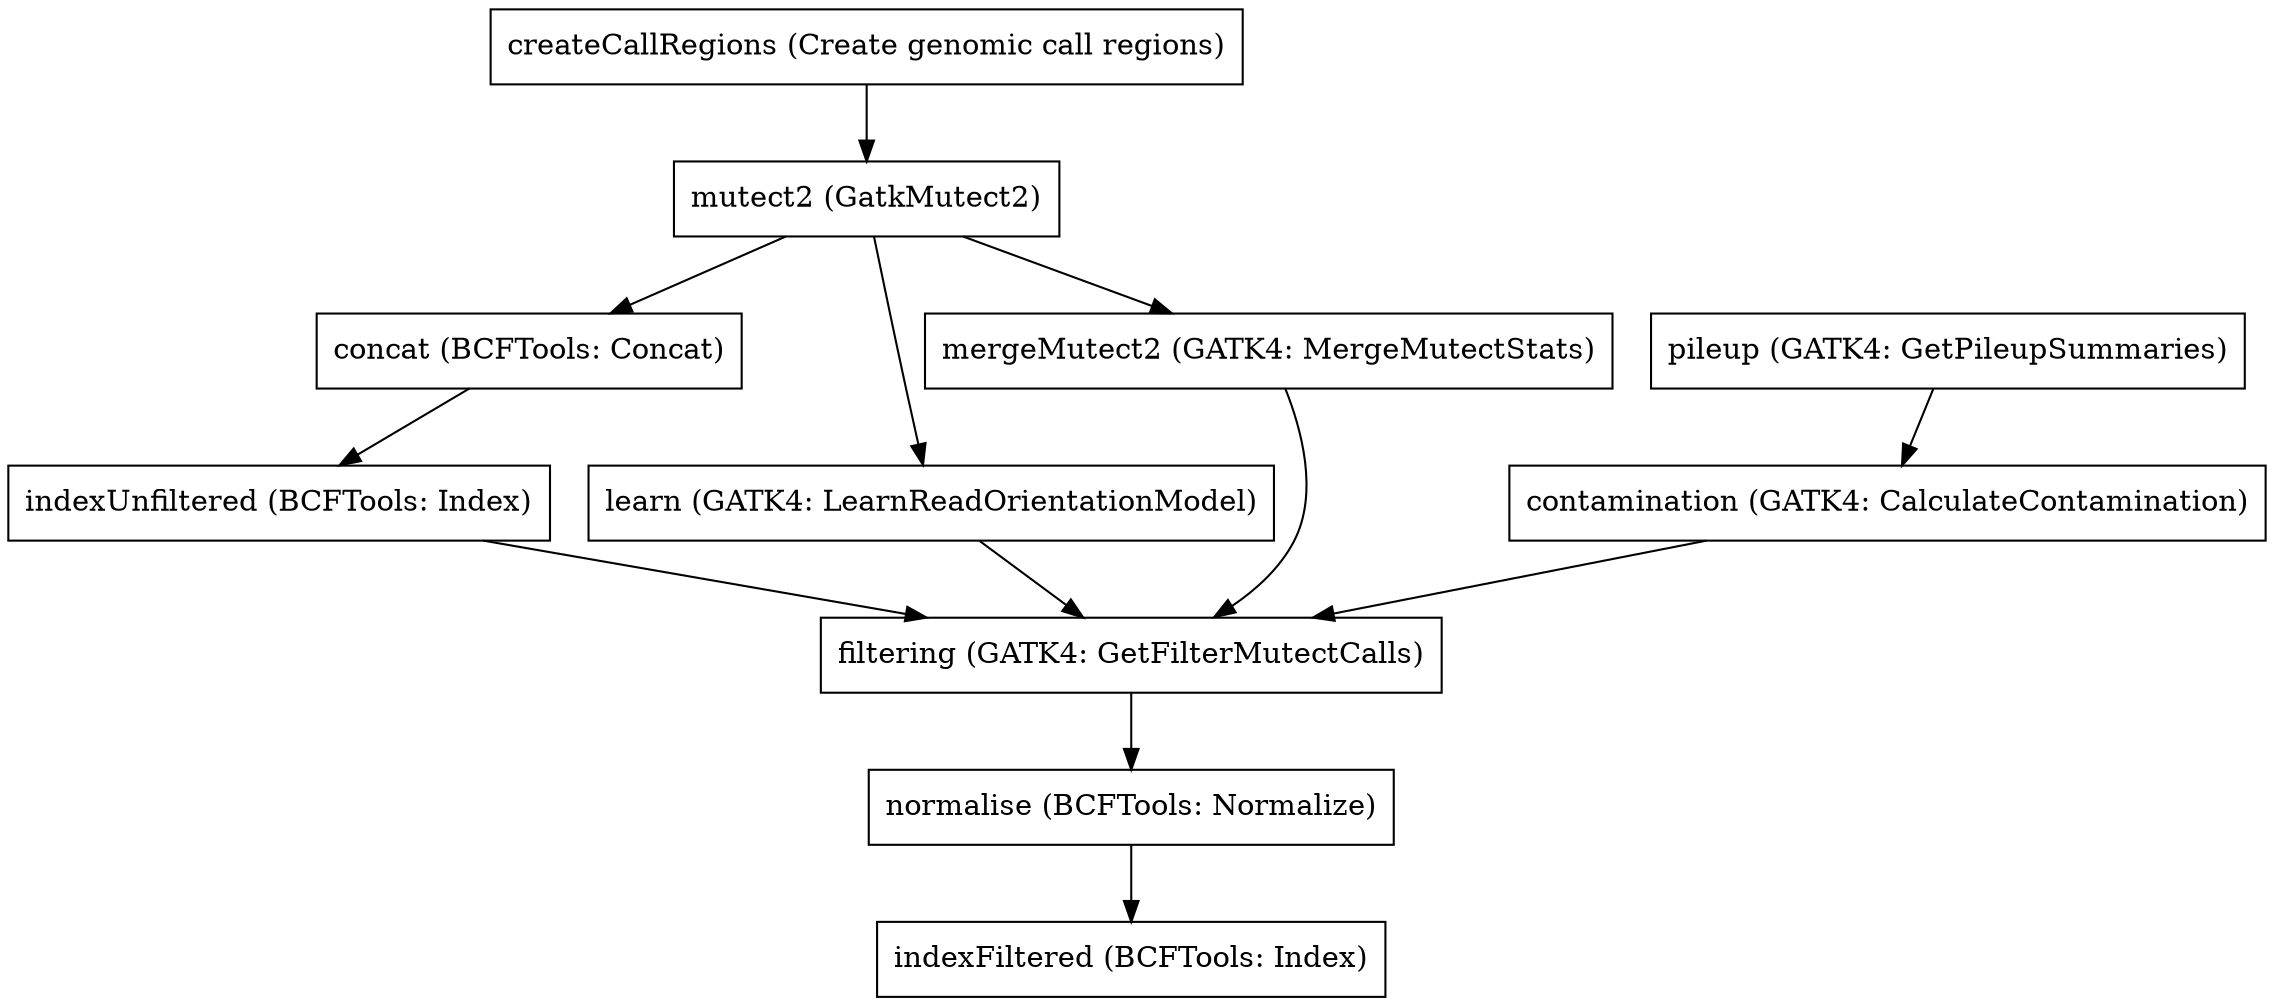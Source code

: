 // Mutect2 joint somatic variant calling workflow (CRAM)
digraph Mutect2JointSomaticWorkflowCram {
	node [shape=record]
	createCallRegions [label="createCallRegions (Create genomic call regions)"]
	mutect2 [label="mutect2 (GatkMutect2)"]
	concat [label="concat (BCFTools: Concat)"]
	indexUnfiltered [label="indexUnfiltered (BCFTools: Index)"]
	learn [label="learn (GATK4: LearnReadOrientationModel)"]
	mergeMutect2 [label="mergeMutect2 (GATK4: MergeMutectStats)"]
	pileup [label="pileup (GATK4: GetPileupSummaries)"]
	contamination [label="contamination (GATK4: CalculateContamination)"]
	filtering [label="filtering (GATK4: GetFilterMutectCalls)"]
	normalise [label="normalise (BCFTools: Normalize)"]
	indexFiltered [label="indexFiltered (BCFTools: Index)"]
	createCallRegions -> mutect2
	mutect2 -> concat
	concat -> indexUnfiltered
	mutect2 -> learn
	mutect2 -> mergeMutect2
	pileup -> contamination
	mergeMutect2 -> filtering
	learn -> filtering
	contamination -> filtering
	indexUnfiltered -> filtering
	filtering -> normalise
	normalise -> indexFiltered
}
